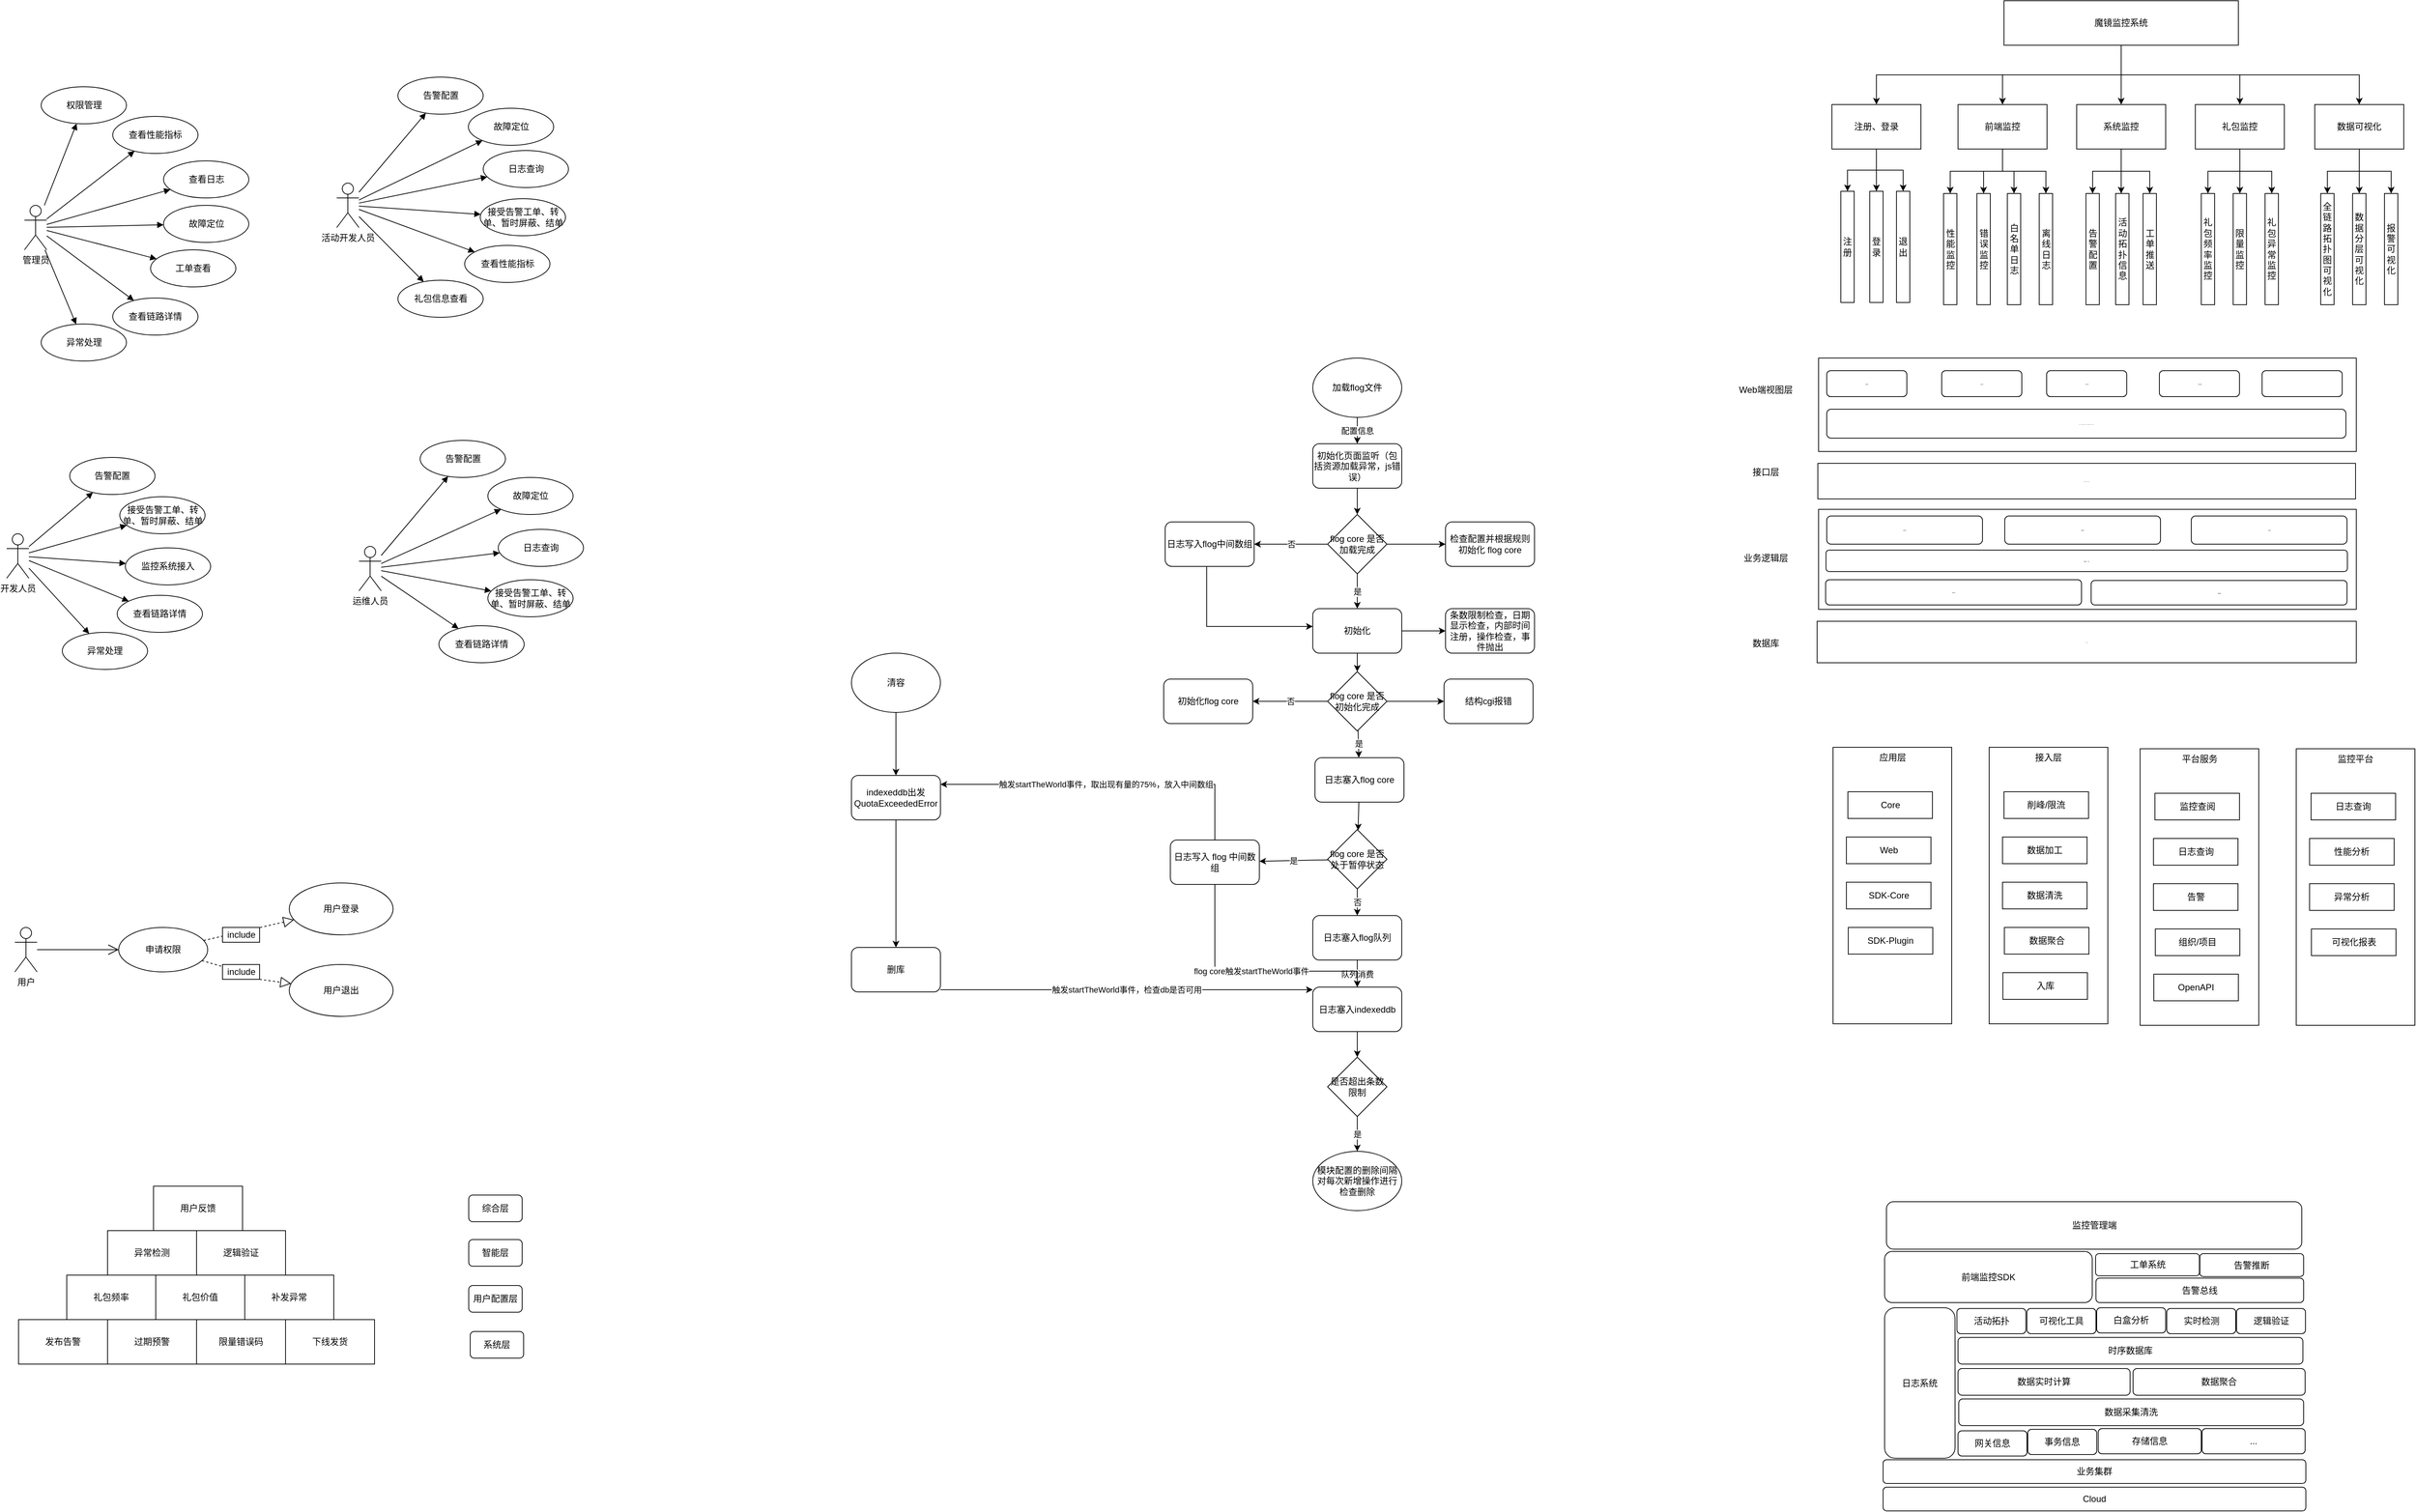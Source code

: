 <mxfile version="20.2.0" type="github">
  <diagram id="ojnK0p3J3MTXAop_F5v3" name="Page-1">
    <mxGraphModel dx="3903" dy="794" grid="0" gridSize="10" guides="1" tooltips="1" connect="0" arrows="1" fold="1" page="1" pageScale="1" pageWidth="827" pageHeight="1169" math="0" shadow="0">
      <root>
        <mxCell id="0" />
        <mxCell id="1" parent="0" />
        <mxCell id="l_XuRvR61M2AbJogMl1h-1" value="魔镜监控系统" style="rounded=0;whiteSpace=wrap;html=1;" parent="1" vertex="1">
          <mxGeometry x="264" y="207" width="316" height="60" as="geometry" />
        </mxCell>
        <mxCell id="l_XuRvR61M2AbJogMl1h-2" value="注册、登录" style="rounded=0;whiteSpace=wrap;html=1;" parent="1" vertex="1">
          <mxGeometry x="32" y="347" width="120" height="60" as="geometry" />
        </mxCell>
        <mxCell id="0k4BuSOVnENNucScM7A2-1" value="前端监控" style="rounded=0;whiteSpace=wrap;html=1;" parent="1" vertex="1">
          <mxGeometry x="202" y="347" width="120" height="60" as="geometry" />
        </mxCell>
        <mxCell id="0k4BuSOVnENNucScM7A2-8" value="" style="edgeStyle=elbowEdgeStyle;elbow=vertical;endArrow=classic;html=1;rounded=0;entryX=0.5;entryY=0;entryDx=0;entryDy=0;exitX=0.5;exitY=1;exitDx=0;exitDy=0;" parent="1" source="l_XuRvR61M2AbJogMl1h-1" target="l_XuRvR61M2AbJogMl1h-2" edge="1">
          <mxGeometry width="50" height="50" relative="1" as="geometry">
            <mxPoint x="326" y="266" as="sourcePoint" />
            <mxPoint x="273" y="517" as="targetPoint" />
          </mxGeometry>
        </mxCell>
        <mxCell id="0k4BuSOVnENNucScM7A2-9" value="系统监控" style="rounded=0;whiteSpace=wrap;html=1;" parent="1" vertex="1">
          <mxGeometry x="362" y="347" width="120" height="60" as="geometry" />
        </mxCell>
        <mxCell id="0k4BuSOVnENNucScM7A2-10" value="礼包监控" style="rounded=0;whiteSpace=wrap;html=1;" parent="1" vertex="1">
          <mxGeometry x="522" y="347" width="120" height="60" as="geometry" />
        </mxCell>
        <mxCell id="0k4BuSOVnENNucScM7A2-15" value="&lt;div style=&quot;font-size: 12px;&quot;&gt;白名单日志&lt;br style=&quot;font-size: 12px;&quot;&gt;&lt;/div&gt;" style="rounded=0;whiteSpace=wrap;html=1;verticalAlign=middle;horizontal=1;textDirection=rtl;align=center;fontSize=12;labelBackgroundColor=none;labelBorderColor=none;shadow=0;fontFamily=Helvetica;labelPosition=center;verticalLabelPosition=middle;" parent="1" vertex="1">
          <mxGeometry x="268.5" y="467" width="18" height="150" as="geometry" />
        </mxCell>
        <mxCell id="0k4BuSOVnENNucScM7A2-16" value="" style="edgeStyle=elbowEdgeStyle;elbow=vertical;endArrow=classic;html=1;exitX=0.5;exitY=1;exitDx=0;exitDy=0;entryX=0.5;entryY=0;entryDx=0;entryDy=0;rounded=0;" parent="1" source="0k4BuSOVnENNucScM7A2-1" target="0k4BuSOVnENNucScM7A2-15" edge="1">
          <mxGeometry width="50" height="50" relative="1" as="geometry">
            <mxPoint x="263" y="717" as="sourcePoint" />
            <mxPoint x="313" y="667" as="targetPoint" />
            <Array as="points">
              <mxPoint x="273" y="437" />
            </Array>
          </mxGeometry>
        </mxCell>
        <mxCell id="0k4BuSOVnENNucScM7A2-19" value="" style="edgeStyle=elbowEdgeStyle;elbow=vertical;endArrow=classic;html=1;rounded=0;" parent="1" source="0k4BuSOVnENNucScM7A2-1" target="0k4BuSOVnENNucScM7A2-27" edge="1">
          <mxGeometry width="50" height="50" relative="1" as="geometry">
            <mxPoint x="373" y="667" as="sourcePoint" />
            <mxPoint x="191" y="467" as="targetPoint" />
          </mxGeometry>
        </mxCell>
        <mxCell id="0k4BuSOVnENNucScM7A2-20" value="" style="edgeStyle=elbowEdgeStyle;elbow=vertical;endArrow=classic;html=1;rounded=0;" parent="1" source="0k4BuSOVnENNucScM7A2-1" target="0k4BuSOVnENNucScM7A2-26" edge="1">
          <mxGeometry width="50" height="50" relative="1" as="geometry">
            <mxPoint x="473" y="477" as="sourcePoint" />
            <mxPoint x="321" y="467" as="targetPoint" />
          </mxGeometry>
        </mxCell>
        <mxCell id="0k4BuSOVnENNucScM7A2-21" value="" style="edgeStyle=elbowEdgeStyle;elbow=vertical;endArrow=classic;html=1;rounded=0;" parent="1" source="0k4BuSOVnENNucScM7A2-1" target="0k4BuSOVnENNucScM7A2-30" edge="1">
          <mxGeometry width="50" height="50" relative="1" as="geometry">
            <mxPoint x="193" y="677" as="sourcePoint" />
            <mxPoint x="451" y="467" as="targetPoint" />
          </mxGeometry>
        </mxCell>
        <mxCell id="0k4BuSOVnENNucScM7A2-22" value="" style="edgeStyle=elbowEdgeStyle;elbow=vertical;endArrow=classic;html=1;rounded=0;" parent="1" source="l_XuRvR61M2AbJogMl1h-1" target="0k4BuSOVnENNucScM7A2-1" edge="1">
          <mxGeometry width="50" height="50" relative="1" as="geometry">
            <mxPoint x="153" y="657" as="sourcePoint" />
            <mxPoint x="203" y="607" as="targetPoint" />
          </mxGeometry>
        </mxCell>
        <mxCell id="0k4BuSOVnENNucScM7A2-23" value="" style="edgeStyle=elbowEdgeStyle;elbow=vertical;endArrow=classic;html=1;rounded=0;" parent="1" source="l_XuRvR61M2AbJogMl1h-1" target="0k4BuSOVnENNucScM7A2-9" edge="1">
          <mxGeometry width="50" height="50" relative="1" as="geometry">
            <mxPoint x="203" y="647" as="sourcePoint" />
            <mxPoint x="253" y="597" as="targetPoint" />
          </mxGeometry>
        </mxCell>
        <mxCell id="0k4BuSOVnENNucScM7A2-24" value="" style="edgeStyle=elbowEdgeStyle;elbow=vertical;endArrow=classic;html=1;rounded=0;" parent="1" source="l_XuRvR61M2AbJogMl1h-1" target="0k4BuSOVnENNucScM7A2-10" edge="1">
          <mxGeometry width="50" height="50" relative="1" as="geometry">
            <mxPoint x="213" y="677" as="sourcePoint" />
            <mxPoint x="263" y="627" as="targetPoint" />
          </mxGeometry>
        </mxCell>
        <mxCell id="0k4BuSOVnENNucScM7A2-26" value="&lt;div style=&quot;font-size: 12px;&quot;&gt;性能监控&lt;br style=&quot;font-size: 12px;&quot;&gt;&lt;/div&gt;" style="rounded=0;whiteSpace=wrap;html=1;verticalAlign=middle;horizontal=1;textDirection=rtl;align=center;fontSize=12;labelBackgroundColor=none;labelBorderColor=none;shadow=0;fontFamily=Helvetica;labelPosition=center;verticalLabelPosition=middle;" parent="1" vertex="1">
          <mxGeometry x="182.5" y="467" width="18" height="150" as="geometry" />
        </mxCell>
        <mxCell id="0k4BuSOVnENNucScM7A2-27" value="&lt;div style=&quot;font-size: 12px;&quot;&gt;&lt;span style=&quot;font-size: 12px;&quot;&gt;错误监控&lt;/span&gt;&lt;br style=&quot;font-size: 12px;&quot;&gt;&lt;/div&gt;" style="rounded=0;whiteSpace=wrap;html=1;verticalAlign=middle;horizontal=1;textDirection=rtl;align=center;fontSize=12;labelBackgroundColor=none;labelBorderColor=none;shadow=0;fontFamily=Helvetica;labelPosition=center;verticalLabelPosition=middle;" parent="1" vertex="1">
          <mxGeometry x="227.5" y="467" width="18" height="150" as="geometry" />
        </mxCell>
        <mxCell id="0k4BuSOVnENNucScM7A2-30" value="&lt;div style=&quot;font-size: 12px;&quot;&gt;离线日志&lt;br style=&quot;font-size: 12px;&quot;&gt;&lt;/div&gt;" style="rounded=0;whiteSpace=wrap;html=1;verticalAlign=middle;horizontal=1;textDirection=rtl;align=center;fontSize=12;labelBackgroundColor=none;labelBorderColor=none;shadow=0;fontFamily=Helvetica;labelPosition=center;verticalLabelPosition=middle;" parent="1" vertex="1">
          <mxGeometry x="311.5" y="467" width="18" height="150" as="geometry" />
        </mxCell>
        <mxCell id="0k4BuSOVnENNucScM7A2-40" value="&lt;div style=&quot;font-size: 12px;&quot;&gt;工单推送&lt;/div&gt;" style="rounded=0;whiteSpace=wrap;html=1;verticalAlign=middle;horizontal=1;textDirection=rtl;align=center;fontSize=12;labelBackgroundColor=none;labelBorderColor=none;shadow=0;fontFamily=Helvetica;labelPosition=center;verticalLabelPosition=middle;" parent="1" vertex="1">
          <mxGeometry x="451.5" y="467" width="18" height="150" as="geometry" />
        </mxCell>
        <mxCell id="0k4BuSOVnENNucScM7A2-41" value="&lt;div style=&quot;font-size: 12px;&quot;&gt;告警配置&lt;br style=&quot;font-size: 12px;&quot;&gt;&lt;/div&gt;" style="rounded=0;whiteSpace=wrap;html=1;verticalAlign=middle;horizontal=1;textDirection=rtl;align=center;fontSize=12;labelBackgroundColor=none;labelBorderColor=none;shadow=0;fontFamily=Helvetica;labelPosition=center;verticalLabelPosition=middle;" parent="1" vertex="1">
          <mxGeometry x="374.5" y="467" width="18" height="150" as="geometry" />
        </mxCell>
        <mxCell id="0k4BuSOVnENNucScM7A2-42" value="&lt;div style=&quot;font-size: 12px;&quot;&gt;&lt;span style=&quot;font-size: 12px;&quot;&gt;活动拓扑信息&lt;/span&gt;&lt;br style=&quot;font-size: 12px;&quot;&gt;&lt;/div&gt;" style="rounded=0;whiteSpace=wrap;html=1;verticalAlign=middle;horizontal=1;textDirection=rtl;align=center;fontSize=12;labelBackgroundColor=none;labelBorderColor=none;shadow=0;fontFamily=Helvetica;labelPosition=center;verticalLabelPosition=middle;" parent="1" vertex="1">
          <mxGeometry x="414.5" y="467" width="18" height="150" as="geometry" />
        </mxCell>
        <mxCell id="0k4BuSOVnENNucScM7A2-47" value="" style="edgeStyle=elbowEdgeStyle;elbow=vertical;endArrow=classic;html=1;rounded=0;" parent="1" source="0k4BuSOVnENNucScM7A2-9" target="0k4BuSOVnENNucScM7A2-41" edge="1">
          <mxGeometry width="50" height="50" relative="1" as="geometry">
            <mxPoint x="33" y="667" as="sourcePoint" />
            <mxPoint x="83" y="617" as="targetPoint" />
          </mxGeometry>
        </mxCell>
        <mxCell id="0k4BuSOVnENNucScM7A2-48" value="" style="edgeStyle=elbowEdgeStyle;elbow=vertical;endArrow=classic;html=1;rounded=0;" parent="1" source="0k4BuSOVnENNucScM7A2-9" target="0k4BuSOVnENNucScM7A2-42" edge="1">
          <mxGeometry width="50" height="50" relative="1" as="geometry">
            <mxPoint x="133" y="747" as="sourcePoint" />
            <mxPoint x="183" y="697" as="targetPoint" />
            <Array as="points">
              <mxPoint x="416" y="467" />
            </Array>
          </mxGeometry>
        </mxCell>
        <mxCell id="0k4BuSOVnENNucScM7A2-49" value="" style="edgeStyle=elbowEdgeStyle;elbow=vertical;endArrow=classic;html=1;rounded=0;" parent="1" source="0k4BuSOVnENNucScM7A2-9" target="0k4BuSOVnENNucScM7A2-40" edge="1">
          <mxGeometry width="50" height="50" relative="1" as="geometry">
            <mxPoint x="73" y="707" as="sourcePoint" />
            <mxPoint x="123" y="657" as="targetPoint" />
          </mxGeometry>
        </mxCell>
        <mxCell id="0k4BuSOVnENNucScM7A2-51" value="&lt;div style=&quot;font-size: 12px;&quot;&gt;礼包异常监控&lt;/div&gt;" style="rounded=0;whiteSpace=wrap;html=1;verticalAlign=middle;horizontal=1;textDirection=rtl;align=center;fontSize=12;labelBackgroundColor=none;labelBorderColor=none;shadow=0;fontFamily=Helvetica;labelPosition=center;verticalLabelPosition=middle;" parent="1" vertex="1">
          <mxGeometry x="616" y="467" width="18" height="150" as="geometry" />
        </mxCell>
        <mxCell id="0k4BuSOVnENNucScM7A2-52" value="&lt;div style=&quot;font-size: 12px;&quot;&gt;礼包频率监控&lt;br style=&quot;font-size: 12px;&quot;&gt;&lt;/div&gt;" style="rounded=0;whiteSpace=wrap;html=1;verticalAlign=middle;horizontal=1;textDirection=rtl;align=center;fontSize=12;labelBackgroundColor=none;labelBorderColor=none;shadow=0;fontFamily=Helvetica;labelPosition=center;verticalLabelPosition=middle;" parent="1" vertex="1">
          <mxGeometry x="530" y="467" width="18" height="150" as="geometry" />
        </mxCell>
        <mxCell id="0k4BuSOVnENNucScM7A2-53" value="&lt;div style=&quot;font-size: 12px;&quot;&gt;&lt;span style=&quot;font-size: 12px;&quot;&gt;限量监控&lt;/span&gt;&lt;br style=&quot;font-size: 12px;&quot;&gt;&lt;/div&gt;" style="rounded=0;whiteSpace=wrap;html=1;verticalAlign=middle;horizontal=1;textDirection=rtl;align=center;fontSize=12;labelBackgroundColor=none;labelBorderColor=none;shadow=0;fontFamily=Helvetica;labelPosition=center;verticalLabelPosition=middle;" parent="1" vertex="1">
          <mxGeometry x="573" y="467" width="18" height="150" as="geometry" />
        </mxCell>
        <mxCell id="0k4BuSOVnENNucScM7A2-54" value="" style="edgeStyle=elbowEdgeStyle;elbow=vertical;endArrow=classic;html=1;rounded=0;" parent="1" source="0k4BuSOVnENNucScM7A2-10" target="0k4BuSOVnENNucScM7A2-52" edge="1">
          <mxGeometry width="50" height="50" relative="1" as="geometry">
            <mxPoint x="33" y="647" as="sourcePoint" />
            <mxPoint x="83" y="597" as="targetPoint" />
          </mxGeometry>
        </mxCell>
        <mxCell id="0k4BuSOVnENNucScM7A2-58" value="" style="edgeStyle=elbowEdgeStyle;elbow=vertical;endArrow=classic;html=1;rounded=0;" parent="1" source="0k4BuSOVnENNucScM7A2-10" target="0k4BuSOVnENNucScM7A2-53" edge="1">
          <mxGeometry width="50" height="50" relative="1" as="geometry">
            <mxPoint x="-7" y="597" as="sourcePoint" />
            <mxPoint x="43" y="547" as="targetPoint" />
          </mxGeometry>
        </mxCell>
        <mxCell id="0k4BuSOVnENNucScM7A2-59" value="" style="edgeStyle=elbowEdgeStyle;elbow=vertical;endArrow=classic;html=1;rounded=0;" parent="1" source="0k4BuSOVnENNucScM7A2-10" target="0k4BuSOVnENNucScM7A2-51" edge="1">
          <mxGeometry width="50" height="50" relative="1" as="geometry">
            <mxPoint x="-37" y="567" as="sourcePoint" />
            <mxPoint x="13" y="517" as="targetPoint" />
          </mxGeometry>
        </mxCell>
        <mxCell id="0k4BuSOVnENNucScM7A2-61" value="&lt;div style=&quot;font-size: 12px;&quot;&gt;登录&lt;br style=&quot;font-size: 12px;&quot;&gt;&lt;/div&gt;" style="rounded=0;whiteSpace=wrap;html=1;verticalAlign=middle;horizontal=1;textDirection=rtl;align=center;fontSize=12;labelBackgroundColor=none;labelBorderColor=none;shadow=0;fontFamily=Helvetica;labelPosition=center;verticalLabelPosition=middle;" parent="1" vertex="1">
          <mxGeometry x="83" y="464" width="18" height="150" as="geometry" />
        </mxCell>
        <mxCell id="0k4BuSOVnENNucScM7A2-62" value="&lt;div style=&quot;font-size: 12px;&quot;&gt;&lt;span style=&quot;font-size: 12px;&quot;&gt;退出&lt;/span&gt;&lt;br style=&quot;font-size: 12px;&quot;&gt;&lt;/div&gt;" style="rounded=0;whiteSpace=wrap;html=1;verticalAlign=middle;horizontal=1;textDirection=rtl;align=center;fontSize=12;labelBackgroundColor=none;labelBorderColor=none;shadow=0;fontFamily=Helvetica;labelPosition=center;verticalLabelPosition=middle;" parent="1" vertex="1">
          <mxGeometry x="119" y="464" width="18" height="150" as="geometry" />
        </mxCell>
        <mxCell id="0k4BuSOVnENNucScM7A2-67" value="" style="edgeStyle=elbowEdgeStyle;elbow=vertical;endArrow=classic;html=1;rounded=0;" parent="1" source="l_XuRvR61M2AbJogMl1h-2" target="0k4BuSOVnENNucScM7A2-61" edge="1">
          <mxGeometry width="50" height="50" relative="1" as="geometry">
            <mxPoint x="13" y="307" as="sourcePoint" />
            <mxPoint x="63" y="257" as="targetPoint" />
          </mxGeometry>
        </mxCell>
        <mxCell id="0k4BuSOVnENNucScM7A2-68" value="" style="edgeStyle=elbowEdgeStyle;elbow=vertical;endArrow=classic;html=1;rounded=0;" parent="1" source="l_XuRvR61M2AbJogMl1h-2" target="0k4BuSOVnENNucScM7A2-62" edge="1">
          <mxGeometry width="50" height="50" relative="1" as="geometry">
            <mxPoint x="-47" y="327" as="sourcePoint" />
            <mxPoint x="3" y="277" as="targetPoint" />
          </mxGeometry>
        </mxCell>
        <mxCell id="fYWc9rKdTb6CDzyfWaW0-3" value="数据可视化" style="rounded=0;whiteSpace=wrap;html=1;" parent="1" vertex="1">
          <mxGeometry x="683" y="347" width="120" height="60" as="geometry" />
        </mxCell>
        <mxCell id="fYWc9rKdTb6CDzyfWaW0-4" value="" style="edgeStyle=elbowEdgeStyle;elbow=vertical;endArrow=classic;html=1;rounded=0;" parent="1" source="l_XuRvR61M2AbJogMl1h-1" target="fYWc9rKdTb6CDzyfWaW0-3" edge="1">
          <mxGeometry width="50" height="50" relative="1" as="geometry">
            <mxPoint x="213" y="677" as="sourcePoint" />
            <mxPoint x="263" y="627" as="targetPoint" />
          </mxGeometry>
        </mxCell>
        <mxCell id="fYWc9rKdTb6CDzyfWaW0-5" value="&lt;div style=&quot;font-size: 12px;&quot;&gt;报警可视化&lt;/div&gt;" style="rounded=0;whiteSpace=wrap;html=1;verticalAlign=middle;horizontal=1;textDirection=rtl;align=center;fontSize=12;labelBackgroundColor=none;labelBorderColor=none;shadow=0;fontFamily=Helvetica;labelPosition=center;verticalLabelPosition=middle;" parent="1" vertex="1">
          <mxGeometry x="777" y="467" width="18" height="150" as="geometry" />
        </mxCell>
        <mxCell id="fYWc9rKdTb6CDzyfWaW0-6" value="&lt;div style=&quot;font-size: 12px;&quot;&gt;全链路拓扑图可视化&lt;br style=&quot;font-size: 12px;&quot;&gt;&lt;/div&gt;" style="rounded=0;whiteSpace=wrap;html=1;verticalAlign=middle;horizontal=1;textDirection=rtl;align=center;fontSize=12;labelBackgroundColor=none;labelBorderColor=none;shadow=0;fontFamily=Helvetica;labelPosition=center;verticalLabelPosition=middle;" parent="1" vertex="1">
          <mxGeometry x="691" y="467" width="18" height="150" as="geometry" />
        </mxCell>
        <mxCell id="fYWc9rKdTb6CDzyfWaW0-7" value="&lt;div style=&quot;font-size: 12px;&quot;&gt;&lt;span style=&quot;font-size: 12px;&quot;&gt;数据分层可视化&lt;/span&gt;&lt;br style=&quot;font-size: 12px;&quot;&gt;&lt;/div&gt;" style="rounded=0;whiteSpace=wrap;html=1;verticalAlign=middle;horizontal=1;textDirection=rtl;align=center;fontSize=12;labelBackgroundColor=none;labelBorderColor=none;shadow=0;fontFamily=Helvetica;labelPosition=center;verticalLabelPosition=middle;" parent="1" vertex="1">
          <mxGeometry x="734" y="467" width="18" height="150" as="geometry" />
        </mxCell>
        <mxCell id="fYWc9rKdTb6CDzyfWaW0-9" value="" style="edgeStyle=elbowEdgeStyle;elbow=vertical;endArrow=classic;html=1;rounded=0;" parent="1" source="fYWc9rKdTb6CDzyfWaW0-3" target="fYWc9rKdTb6CDzyfWaW0-6" edge="1">
          <mxGeometry width="50" height="50" relative="1" as="geometry">
            <mxPoint x="423" y="707" as="sourcePoint" />
            <mxPoint x="473" y="657" as="targetPoint" />
          </mxGeometry>
        </mxCell>
        <mxCell id="fYWc9rKdTb6CDzyfWaW0-10" value="" style="edgeStyle=elbowEdgeStyle;elbow=vertical;endArrow=classic;html=1;rounded=0;" parent="1" source="fYWc9rKdTb6CDzyfWaW0-3" target="fYWc9rKdTb6CDzyfWaW0-7" edge="1">
          <mxGeometry width="50" height="50" relative="1" as="geometry">
            <mxPoint x="423" y="707" as="sourcePoint" />
            <mxPoint x="473" y="657" as="targetPoint" />
          </mxGeometry>
        </mxCell>
        <mxCell id="fYWc9rKdTb6CDzyfWaW0-11" value="" style="edgeStyle=elbowEdgeStyle;elbow=vertical;endArrow=classic;html=1;rounded=0;" parent="1" source="fYWc9rKdTb6CDzyfWaW0-3" target="fYWc9rKdTb6CDzyfWaW0-5" edge="1">
          <mxGeometry width="50" height="50" relative="1" as="geometry">
            <mxPoint x="423" y="707" as="sourcePoint" />
            <mxPoint x="473" y="657" as="targetPoint" />
          </mxGeometry>
        </mxCell>
        <mxCell id="fYWc9rKdTb6CDzyfWaW0-12" value="&lt;div style=&quot;font-size: 12px;&quot;&gt;注册&lt;br style=&quot;font-size: 12px;&quot;&gt;&lt;/div&gt;" style="rounded=0;whiteSpace=wrap;html=1;verticalAlign=middle;horizontal=1;textDirection=rtl;align=center;fontSize=12;labelBackgroundColor=none;labelBorderColor=none;shadow=0;fontFamily=Helvetica;labelPosition=center;verticalLabelPosition=middle;" parent="1" vertex="1">
          <mxGeometry x="44" y="464" width="18" height="150" as="geometry" />
        </mxCell>
        <mxCell id="fYWc9rKdTb6CDzyfWaW0-13" value="" style="edgeStyle=elbowEdgeStyle;elbow=vertical;endArrow=classic;html=1;rounded=0;" parent="1" source="l_XuRvR61M2AbJogMl1h-2" target="fYWc9rKdTb6CDzyfWaW0-12" edge="1">
          <mxGeometry width="50" height="50" relative="1" as="geometry">
            <mxPoint x="13" y="307" as="sourcePoint" />
            <mxPoint x="63" y="257" as="targetPoint" />
          </mxGeometry>
        </mxCell>
        <mxCell id="fYWc9rKdTb6CDzyfWaW0-21" value="应用层" style="rounded=0;whiteSpace=wrap;html=1;verticalAlign=top;" parent="1" vertex="1">
          <mxGeometry x="33.5" y="1214" width="160" height="373" as="geometry" />
        </mxCell>
        <mxCell id="fYWc9rKdTb6CDzyfWaW0-22" value="Core" style="rounded=0;whiteSpace=wrap;html=1;" parent="1" vertex="1">
          <mxGeometry x="53.5" y="1274" width="114" height="36" as="geometry" />
        </mxCell>
        <mxCell id="fYWc9rKdTb6CDzyfWaW0-25" value="Web" style="rounded=0;whiteSpace=wrap;html=1;" parent="1" vertex="1">
          <mxGeometry x="51.5" y="1335" width="114" height="36" as="geometry" />
        </mxCell>
        <mxCell id="fYWc9rKdTb6CDzyfWaW0-26" value="SDK-Core" style="rounded=0;whiteSpace=wrap;html=1;" parent="1" vertex="1">
          <mxGeometry x="51.5" y="1396" width="114" height="36" as="geometry" />
        </mxCell>
        <mxCell id="fYWc9rKdTb6CDzyfWaW0-27" value="SDK-Plugin" style="rounded=0;whiteSpace=wrap;html=1;" parent="1" vertex="1">
          <mxGeometry x="54" y="1457" width="114" height="36" as="geometry" />
        </mxCell>
        <mxCell id="fYWc9rKdTb6CDzyfWaW0-29" value="接入层" style="rounded=0;whiteSpace=wrap;html=1;verticalAlign=top;" parent="1" vertex="1">
          <mxGeometry x="244" y="1214" width="160" height="373" as="geometry" />
        </mxCell>
        <mxCell id="fYWc9rKdTb6CDzyfWaW0-30" value="削峰/限流" style="rounded=0;whiteSpace=wrap;html=1;" parent="1" vertex="1">
          <mxGeometry x="264" y="1274" width="114" height="36" as="geometry" />
        </mxCell>
        <mxCell id="fYWc9rKdTb6CDzyfWaW0-31" value="数据加工" style="rounded=0;whiteSpace=wrap;html=1;" parent="1" vertex="1">
          <mxGeometry x="262" y="1335" width="114" height="36" as="geometry" />
        </mxCell>
        <mxCell id="fYWc9rKdTb6CDzyfWaW0-32" value="数据清洗" style="rounded=0;whiteSpace=wrap;html=1;" parent="1" vertex="1">
          <mxGeometry x="262" y="1396" width="114" height="36" as="geometry" />
        </mxCell>
        <mxCell id="fYWc9rKdTb6CDzyfWaW0-33" value="数据聚合" style="rounded=0;whiteSpace=wrap;html=1;" parent="1" vertex="1">
          <mxGeometry x="264.5" y="1457" width="114" height="36" as="geometry" />
        </mxCell>
        <mxCell id="fYWc9rKdTb6CDzyfWaW0-34" value="入库" style="rounded=0;whiteSpace=wrap;html=1;" parent="1" vertex="1">
          <mxGeometry x="262.5" y="1518" width="114" height="36" as="geometry" />
        </mxCell>
        <mxCell id="fYWc9rKdTb6CDzyfWaW0-35" value="平台服务" style="rounded=0;whiteSpace=wrap;html=1;verticalAlign=top;" parent="1" vertex="1">
          <mxGeometry x="447.5" y="1216" width="160" height="373" as="geometry" />
        </mxCell>
        <mxCell id="fYWc9rKdTb6CDzyfWaW0-36" value="监控查阅" style="rounded=0;whiteSpace=wrap;html=1;" parent="1" vertex="1">
          <mxGeometry x="467.5" y="1276" width="114" height="36" as="geometry" />
        </mxCell>
        <mxCell id="fYWc9rKdTb6CDzyfWaW0-37" value="日志查询" style="rounded=0;whiteSpace=wrap;html=1;" parent="1" vertex="1">
          <mxGeometry x="465.5" y="1337" width="114" height="36" as="geometry" />
        </mxCell>
        <mxCell id="fYWc9rKdTb6CDzyfWaW0-38" value="告警" style="rounded=0;whiteSpace=wrap;html=1;" parent="1" vertex="1">
          <mxGeometry x="465.5" y="1398" width="114" height="36" as="geometry" />
        </mxCell>
        <mxCell id="fYWc9rKdTb6CDzyfWaW0-39" value="组织/项目" style="rounded=0;whiteSpace=wrap;html=1;" parent="1" vertex="1">
          <mxGeometry x="468" y="1459" width="114" height="36" as="geometry" />
        </mxCell>
        <mxCell id="fYWc9rKdTb6CDzyfWaW0-40" value="OpenAPI" style="rounded=0;whiteSpace=wrap;html=1;" parent="1" vertex="1">
          <mxGeometry x="466" y="1520" width="114" height="36" as="geometry" />
        </mxCell>
        <mxCell id="fYWc9rKdTb6CDzyfWaW0-41" value="监控平台" style="rounded=0;whiteSpace=wrap;html=1;verticalAlign=top;" parent="1" vertex="1">
          <mxGeometry x="658" y="1216" width="160" height="373" as="geometry" />
        </mxCell>
        <mxCell id="fYWc9rKdTb6CDzyfWaW0-42" value="日志查询" style="rounded=0;whiteSpace=wrap;html=1;" parent="1" vertex="1">
          <mxGeometry x="678" y="1276" width="114" height="36" as="geometry" />
        </mxCell>
        <mxCell id="fYWc9rKdTb6CDzyfWaW0-43" value="性能分析" style="rounded=0;whiteSpace=wrap;html=1;" parent="1" vertex="1">
          <mxGeometry x="676" y="1337" width="114" height="36" as="geometry" />
        </mxCell>
        <mxCell id="fYWc9rKdTb6CDzyfWaW0-44" value="异常分析" style="rounded=0;whiteSpace=wrap;html=1;" parent="1" vertex="1">
          <mxGeometry x="676" y="1398" width="114" height="36" as="geometry" />
        </mxCell>
        <mxCell id="fYWc9rKdTb6CDzyfWaW0-45" value="可视化报表" style="rounded=0;whiteSpace=wrap;html=1;" parent="1" vertex="1">
          <mxGeometry x="678.5" y="1459" width="114" height="36" as="geometry" />
        </mxCell>
        <mxCell id="fYWc9rKdTb6CDzyfWaW0-55" value="监控管理端" style="rounded=1;whiteSpace=wrap;html=1;" parent="1" vertex="1">
          <mxGeometry x="105.5" y="1827" width="560" height="64" as="geometry" />
        </mxCell>
        <mxCell id="fYWc9rKdTb6CDzyfWaW0-56" value="前端监控SDK" style="rounded=1;whiteSpace=wrap;html=1;" parent="1" vertex="1">
          <mxGeometry x="103" y="1894" width="280" height="69" as="geometry" />
        </mxCell>
        <mxCell id="fYWc9rKdTb6CDzyfWaW0-57" value="工单系统" style="rounded=1;whiteSpace=wrap;html=1;" parent="1" vertex="1">
          <mxGeometry x="387.5" y="1897" width="140" height="30" as="geometry" />
        </mxCell>
        <mxCell id="fYWc9rKdTb6CDzyfWaW0-58" value="告警推断" style="rounded=1;whiteSpace=wrap;html=1;" parent="1" vertex="1">
          <mxGeometry x="528" y="1897" width="140" height="31" as="geometry" />
        </mxCell>
        <mxCell id="fYWc9rKdTb6CDzyfWaW0-59" value="告警总线" style="rounded=1;whiteSpace=wrap;html=1;" parent="1" vertex="1">
          <mxGeometry x="388" y="1930" width="280" height="33" as="geometry" />
        </mxCell>
        <mxCell id="fYWc9rKdTb6CDzyfWaW0-60" value="日志系统" style="rounded=1;whiteSpace=wrap;html=1;" parent="1" vertex="1">
          <mxGeometry x="103" y="1970" width="95" height="203" as="geometry" />
        </mxCell>
        <mxCell id="fYWc9rKdTb6CDzyfWaW0-61" value="活动拓扑" style="rounded=1;whiteSpace=wrap;html=1;" parent="1" vertex="1">
          <mxGeometry x="200.5" y="1971" width="93" height="34" as="geometry" />
        </mxCell>
        <mxCell id="fYWc9rKdTb6CDzyfWaW0-62" value="可视化工具" style="rounded=1;whiteSpace=wrap;html=1;" parent="1" vertex="1">
          <mxGeometry x="295" y="1971" width="93" height="34" as="geometry" />
        </mxCell>
        <mxCell id="fYWc9rKdTb6CDzyfWaW0-63" value="白盒分析" style="rounded=1;whiteSpace=wrap;html=1;" parent="1" vertex="1">
          <mxGeometry x="389" y="1970" width="93" height="34" as="geometry" />
        </mxCell>
        <mxCell id="fYWc9rKdTb6CDzyfWaW0-64" value="实时检测" style="rounded=1;whiteSpace=wrap;html=1;" parent="1" vertex="1">
          <mxGeometry x="483.5" y="1971" width="93" height="34" as="geometry" />
        </mxCell>
        <mxCell id="fYWc9rKdTb6CDzyfWaW0-65" value="逻辑验证" style="rounded=1;whiteSpace=wrap;html=1;" parent="1" vertex="1">
          <mxGeometry x="577.5" y="1971" width="93" height="34" as="geometry" />
        </mxCell>
        <mxCell id="fYWc9rKdTb6CDzyfWaW0-66" value="时序数据库" style="rounded=1;whiteSpace=wrap;html=1;" parent="1" vertex="1">
          <mxGeometry x="202" y="2010" width="465" height="36" as="geometry" />
        </mxCell>
        <mxCell id="fYWc9rKdTb6CDzyfWaW0-67" value="数据实时计算" style="rounded=1;whiteSpace=wrap;html=1;" parent="1" vertex="1">
          <mxGeometry x="202" y="2052" width="232" height="36" as="geometry" />
        </mxCell>
        <mxCell id="fYWc9rKdTb6CDzyfWaW0-68" value="数据聚合" style="rounded=1;whiteSpace=wrap;html=1;" parent="1" vertex="1">
          <mxGeometry x="438" y="2052" width="232" height="36" as="geometry" />
        </mxCell>
        <mxCell id="fYWc9rKdTb6CDzyfWaW0-71" value="数据采集清洗" style="rounded=1;whiteSpace=wrap;html=1;" parent="1" vertex="1">
          <mxGeometry x="203" y="2093" width="465" height="36" as="geometry" />
        </mxCell>
        <mxCell id="fYWc9rKdTb6CDzyfWaW0-72" value="网关信息" style="rounded=1;whiteSpace=wrap;html=1;" parent="1" vertex="1">
          <mxGeometry x="202" y="2136" width="93" height="34" as="geometry" />
        </mxCell>
        <mxCell id="fYWc9rKdTb6CDzyfWaW0-73" value="事务信息" style="rounded=1;whiteSpace=wrap;html=1;" parent="1" vertex="1">
          <mxGeometry x="296" y="2134" width="93" height="34" as="geometry" />
        </mxCell>
        <mxCell id="fYWc9rKdTb6CDzyfWaW0-75" value="存储信息" style="rounded=1;whiteSpace=wrap;html=1;" parent="1" vertex="1">
          <mxGeometry x="391" y="2133" width="139" height="34" as="geometry" />
        </mxCell>
        <mxCell id="fYWc9rKdTb6CDzyfWaW0-76" value="..." style="rounded=1;whiteSpace=wrap;html=1;" parent="1" vertex="1">
          <mxGeometry x="531" y="2133" width="139" height="34" as="geometry" />
        </mxCell>
        <mxCell id="fYWc9rKdTb6CDzyfWaW0-77" value="业务集群" style="rounded=1;whiteSpace=wrap;html=1;" parent="1" vertex="1">
          <mxGeometry x="101" y="2175" width="570" height="32" as="geometry" />
        </mxCell>
        <mxCell id="fYWc9rKdTb6CDzyfWaW0-78" value="Cloud" style="rounded=1;whiteSpace=wrap;html=1;" parent="1" vertex="1">
          <mxGeometry x="101" y="2212" width="570" height="32" as="geometry" />
        </mxCell>
        <mxCell id="QKrgrpkgF_wCYc5_PXvx-1" value="" style="rounded=0;whiteSpace=wrap;html=1;fontSize=9;" parent="1" vertex="1">
          <mxGeometry x="14" y="689" width="725" height="126" as="geometry" />
        </mxCell>
        <mxCell id="QKrgrpkgF_wCYc5_PXvx-2" value="注册登录" style="rounded=1;whiteSpace=wrap;html=1;fontSize=1;" parent="1" vertex="1">
          <mxGeometry x="25" y="706" width="108" height="35" as="geometry" />
        </mxCell>
        <mxCell id="QKrgrpkgF_wCYc5_PXvx-7" value="Vue /&amp;nbsp; Vue Router / Vuex / Element UI / GoJs" style="rounded=1;whiteSpace=wrap;html=1;fontSize=1;" parent="1" vertex="1">
          <mxGeometry x="25" y="758" width="700" height="39" as="geometry" />
        </mxCell>
        <mxCell id="QKrgrpkgF_wCYc5_PXvx-16" value="axios / ajax / HTTP" style="rounded=0;whiteSpace=wrap;html=1;fontSize=1;" parent="1" vertex="1">
          <mxGeometry x="13" y="831" width="725" height="48" as="geometry" />
        </mxCell>
        <mxCell id="QKrgrpkgF_wCYc5_PXvx-17" value="Web端视图层" style="rounded=0;whiteSpace=wrap;html=1;strokeColor=#FFFFFF;" parent="1" vertex="1">
          <mxGeometry x="-117" y="702" width="120" height="60" as="geometry" />
        </mxCell>
        <mxCell id="QKrgrpkgF_wCYc5_PXvx-18" value="接口层" style="rounded=0;whiteSpace=wrap;html=1;strokeColor=#FFFFFF;" parent="1" vertex="1">
          <mxGeometry x="-117" y="813" width="120" height="60" as="geometry" />
        </mxCell>
        <mxCell id="QKrgrpkgF_wCYc5_PXvx-19" value="" style="rounded=0;whiteSpace=wrap;html=1;fontSize=1;" parent="1" vertex="1">
          <mxGeometry x="14" y="893" width="725" height="135" as="geometry" />
        </mxCell>
        <mxCell id="QKrgrpkgF_wCYc5_PXvx-20" value="业务逻辑层" style="rounded=0;whiteSpace=wrap;html=1;strokeColor=#FFFFFF;" parent="1" vertex="1">
          <mxGeometry x="-117" y="929" width="120" height="60" as="geometry" />
        </mxCell>
        <mxCell id="QKrgrpkgF_wCYc5_PXvx-21" value="数据上报" style="rounded=1;whiteSpace=wrap;html=1;strokeColor=#000000;fontSize=1;" parent="1" vertex="1">
          <mxGeometry x="23.5" y="988" width="345" height="34" as="geometry" />
        </mxCell>
        <mxCell id="QKrgrpkgF_wCYc5_PXvx-24" value="数据采集" style="rounded=1;whiteSpace=wrap;html=1;strokeColor=#000000;fontSize=1;" parent="1" vertex="1">
          <mxGeometry x="381.5" y="989" width="345" height="33" as="geometry" />
        </mxCell>
        <mxCell id="QKrgrpkgF_wCYc5_PXvx-25" value="数据聚合、计算" style="rounded=1;whiteSpace=wrap;html=1;strokeColor=#000000;fontSize=1;" parent="1" vertex="1">
          <mxGeometry x="24" y="948" width="703" height="29" as="geometry" />
        </mxCell>
        <mxCell id="QKrgrpkgF_wCYc5_PXvx-27" value="告警工单" style="rounded=1;whiteSpace=wrap;html=1;fontSize=1;" parent="1" vertex="1">
          <mxGeometry x="321.5" y="706" width="108" height="35" as="geometry" />
        </mxCell>
        <mxCell id="QKrgrpkgF_wCYc5_PXvx-28" value="....." style="rounded=1;whiteSpace=wrap;html=1;fontSize=1;" parent="1" vertex="1">
          <mxGeometry x="612" y="706" width="108" height="35" as="geometry" />
        </mxCell>
        <mxCell id="QKrgrpkgF_wCYc5_PXvx-29" value="日志查询" style="rounded=1;whiteSpace=wrap;html=1;fontSize=1;" parent="1" vertex="1">
          <mxGeometry x="180" y="706" width="108" height="35" as="geometry" />
        </mxCell>
        <mxCell id="QKrgrpkgF_wCYc5_PXvx-30" value="可视化报表" style="rounded=1;whiteSpace=wrap;html=1;fontSize=1;" parent="1" vertex="1">
          <mxGeometry x="473.5" y="706" width="108" height="35" as="geometry" />
        </mxCell>
        <mxCell id="QKrgrpkgF_wCYc5_PXvx-31" value="实时检测" style="rounded=1;whiteSpace=wrap;html=1;strokeColor=#000000;fontSize=1;" parent="1" vertex="1">
          <mxGeometry x="25" y="902" width="210" height="38" as="geometry" />
        </mxCell>
        <mxCell id="QKrgrpkgF_wCYc5_PXvx-33" value="逻辑验证" style="rounded=1;whiteSpace=wrap;html=1;strokeColor=#000000;fontSize=1;" parent="1" vertex="1">
          <mxGeometry x="265" y="902" width="210" height="38" as="geometry" />
        </mxCell>
        <mxCell id="QKrgrpkgF_wCYc5_PXvx-34" value="告警分析" style="rounded=1;whiteSpace=wrap;html=1;strokeColor=#000000;fontSize=1;" parent="1" vertex="1">
          <mxGeometry x="516.5" y="902" width="210" height="38" as="geometry" />
        </mxCell>
        <mxCell id="QKrgrpkgF_wCYc5_PXvx-35" value="mysql" style="rounded=0;whiteSpace=wrap;html=1;strokeColor=#000000;fontSize=1;" parent="1" vertex="1">
          <mxGeometry x="12" y="1044" width="727" height="56" as="geometry" />
        </mxCell>
        <mxCell id="QKrgrpkgF_wCYc5_PXvx-43" value="" style="rounded=0;whiteSpace=wrap;html=1;fontSize=9;fontColor=#FFFFFF;strokeColor=#FFFFFF;" parent="1" vertex="1">
          <mxGeometry x="-8" y="629" width="18" height="500" as="geometry" />
        </mxCell>
        <mxCell id="QKrgrpkgF_wCYc5_PXvx-44" value="数据库" style="rounded=0;whiteSpace=wrap;html=1;strokeColor=#FFFFFF;" parent="1" vertex="1">
          <mxGeometry x="-117" y="1044" width="120" height="60" as="geometry" />
        </mxCell>
        <mxCell id="bMokqmk0_0SIF5vjI4ZZ-2" value="加载flog文件" style="ellipse;whiteSpace=wrap;html=1;" parent="1" vertex="1">
          <mxGeometry x="-668" y="689" width="120" height="80" as="geometry" />
        </mxCell>
        <mxCell id="bMokqmk0_0SIF5vjI4ZZ-3" value="初始化页面监听（包括资源加载异常，js错误）" style="rounded=1;whiteSpace=wrap;html=1;" parent="1" vertex="1">
          <mxGeometry x="-668" y="804.5" width="120" height="60" as="geometry" />
        </mxCell>
        <mxCell id="bMokqmk0_0SIF5vjI4ZZ-6" value="配置信息" style="endArrow=classic;html=1;rounded=0;" parent="1" source="bMokqmk0_0SIF5vjI4ZZ-2" target="bMokqmk0_0SIF5vjI4ZZ-3" edge="1">
          <mxGeometry width="50" height="50" relative="1" as="geometry">
            <mxPoint x="-819" y="924" as="sourcePoint" />
            <mxPoint x="-769" y="874" as="targetPoint" />
          </mxGeometry>
        </mxCell>
        <mxCell id="bMokqmk0_0SIF5vjI4ZZ-7" value="flog core 是否加载完成" style="rhombus;whiteSpace=wrap;html=1;" parent="1" vertex="1">
          <mxGeometry x="-648" y="900" width="80" height="80" as="geometry" />
        </mxCell>
        <mxCell id="bMokqmk0_0SIF5vjI4ZZ-8" value="" style="endArrow=classic;html=1;rounded=0;" parent="1" source="bMokqmk0_0SIF5vjI4ZZ-3" target="bMokqmk0_0SIF5vjI4ZZ-7" edge="1">
          <mxGeometry width="50" height="50" relative="1" as="geometry">
            <mxPoint x="-246" y="924.5" as="sourcePoint" />
            <mxPoint x="-196" y="874.5" as="targetPoint" />
          </mxGeometry>
        </mxCell>
        <mxCell id="bMokqmk0_0SIF5vjI4ZZ-9" value="检查配置并根据规则初始化 flog core" style="rounded=1;whiteSpace=wrap;html=1;" parent="1" vertex="1">
          <mxGeometry x="-489" y="910" width="120" height="60" as="geometry" />
        </mxCell>
        <mxCell id="bMokqmk0_0SIF5vjI4ZZ-10" value="" style="endArrow=classic;html=1;rounded=0;" parent="1" source="bMokqmk0_0SIF5vjI4ZZ-7" target="bMokqmk0_0SIF5vjI4ZZ-9" edge="1">
          <mxGeometry width="50" height="50" relative="1" as="geometry">
            <mxPoint x="-252" y="904" as="sourcePoint" />
            <mxPoint x="-202" y="854" as="targetPoint" />
          </mxGeometry>
        </mxCell>
        <mxCell id="bMokqmk0_0SIF5vjI4ZZ-11" value="日志写入flog中间数组" style="rounded=1;whiteSpace=wrap;html=1;" parent="1" vertex="1">
          <mxGeometry x="-867" y="910" width="120" height="60" as="geometry" />
        </mxCell>
        <mxCell id="bMokqmk0_0SIF5vjI4ZZ-12" value="否" style="endArrow=classic;rounded=0;html=1;labelBorderColor=none;" parent="1" edge="1">
          <mxGeometry width="50" height="50" relative="1" as="geometry">
            <mxPoint x="-648" y="940" as="sourcePoint" />
            <mxPoint x="-747" y="940" as="targetPoint" />
          </mxGeometry>
        </mxCell>
        <mxCell id="bMokqmk0_0SIF5vjI4ZZ-13" value="初始化" style="rounded=1;whiteSpace=wrap;html=1;" parent="1" vertex="1">
          <mxGeometry x="-668" y="1027" width="120" height="60" as="geometry" />
        </mxCell>
        <mxCell id="bMokqmk0_0SIF5vjI4ZZ-14" value="是" style="endArrow=classic;html=1;rounded=0;labelBorderColor=none;" parent="1" source="bMokqmk0_0SIF5vjI4ZZ-7" target="bMokqmk0_0SIF5vjI4ZZ-13" edge="1">
          <mxGeometry width="50" height="50" relative="1" as="geometry">
            <mxPoint x="-246" y="843" as="sourcePoint" />
            <mxPoint x="-196" y="793" as="targetPoint" />
          </mxGeometry>
        </mxCell>
        <mxCell id="bMokqmk0_0SIF5vjI4ZZ-16" value="" style="edgeStyle=elbowEdgeStyle;elbow=vertical;endArrow=classic;html=1;rounded=0;labelBorderColor=none;" parent="1" source="bMokqmk0_0SIF5vjI4ZZ-11" target="bMokqmk0_0SIF5vjI4ZZ-13" edge="1">
          <mxGeometry width="50" height="50" relative="1" as="geometry">
            <mxPoint x="-811" y="966" as="sourcePoint" />
            <mxPoint x="-196" y="1093" as="targetPoint" />
            <Array as="points">
              <mxPoint x="-811" y="1051" />
            </Array>
          </mxGeometry>
        </mxCell>
        <mxCell id="bMokqmk0_0SIF5vjI4ZZ-17" value="条数限制检查，日期显示检查，内部时间注册，操作检查，事件抛出" style="rounded=1;whiteSpace=wrap;html=1;" parent="1" vertex="1">
          <mxGeometry x="-489" y="1027" width="120" height="60" as="geometry" />
        </mxCell>
        <mxCell id="bMokqmk0_0SIF5vjI4ZZ-18" value="" style="endArrow=classic;html=1;rounded=0;labelBorderColor=none;" parent="1" source="bMokqmk0_0SIF5vjI4ZZ-13" target="bMokqmk0_0SIF5vjI4ZZ-17" edge="1">
          <mxGeometry width="50" height="50" relative="1" as="geometry">
            <mxPoint x="-246" y="1121" as="sourcePoint" />
            <mxPoint x="-196" y="1071" as="targetPoint" />
          </mxGeometry>
        </mxCell>
        <mxCell id="bMokqmk0_0SIF5vjI4ZZ-53" value="否" style="edgeStyle=orthogonalEdgeStyle;rounded=0;orthogonalLoop=1;jettySize=auto;html=1;labelBorderColor=none;" parent="1" source="bMokqmk0_0SIF5vjI4ZZ-19" target="bMokqmk0_0SIF5vjI4ZZ-21" edge="1">
          <mxGeometry relative="1" as="geometry" />
        </mxCell>
        <mxCell id="bMokqmk0_0SIF5vjI4ZZ-55" value="" style="edgeStyle=orthogonalEdgeStyle;rounded=0;orthogonalLoop=1;jettySize=auto;html=1;labelBorderColor=none;" parent="1" source="bMokqmk0_0SIF5vjI4ZZ-19" target="bMokqmk0_0SIF5vjI4ZZ-23" edge="1">
          <mxGeometry relative="1" as="geometry" />
        </mxCell>
        <mxCell id="bMokqmk0_0SIF5vjI4ZZ-19" value="flog core 是否初始化完成" style="rhombus;whiteSpace=wrap;html=1;" parent="1" vertex="1">
          <mxGeometry x="-648" y="1112" width="80" height="80" as="geometry" />
        </mxCell>
        <mxCell id="bMokqmk0_0SIF5vjI4ZZ-20" value="" style="endArrow=classic;html=1;rounded=0;labelBorderColor=none;" parent="1" source="bMokqmk0_0SIF5vjI4ZZ-13" target="bMokqmk0_0SIF5vjI4ZZ-19" edge="1">
          <mxGeometry width="50" height="50" relative="1" as="geometry">
            <mxPoint x="-246" y="1121" as="sourcePoint" />
            <mxPoint x="-196" y="1071" as="targetPoint" />
          </mxGeometry>
        </mxCell>
        <mxCell id="bMokqmk0_0SIF5vjI4ZZ-23" value="结构cgi报错" style="rounded=1;whiteSpace=wrap;html=1;" parent="1" vertex="1">
          <mxGeometry x="-491" y="1122" width="120" height="60" as="geometry" />
        </mxCell>
        <mxCell id="bMokqmk0_0SIF5vjI4ZZ-24" value="是" style="endArrow=classic;html=1;rounded=0;labelBorderColor=none;" parent="1" source="bMokqmk0_0SIF5vjI4ZZ-19" target="bMokqmk0_0SIF5vjI4ZZ-25" edge="1">
          <mxGeometry width="50" height="50" relative="1" as="geometry">
            <mxPoint x="-246" y="1121" as="sourcePoint" />
            <mxPoint x="-196" y="1071" as="targetPoint" />
          </mxGeometry>
        </mxCell>
        <mxCell id="bMokqmk0_0SIF5vjI4ZZ-25" value="日志塞入flog core" style="rounded=1;whiteSpace=wrap;html=1;" parent="1" vertex="1">
          <mxGeometry x="-665" y="1228" width="120" height="60" as="geometry" />
        </mxCell>
        <mxCell id="bMokqmk0_0SIF5vjI4ZZ-26" value="flog core 是否处于暂停状态" style="rhombus;whiteSpace=wrap;html=1;" parent="1" vertex="1">
          <mxGeometry x="-648" y="1325" width="80" height="80" as="geometry" />
        </mxCell>
        <mxCell id="bMokqmk0_0SIF5vjI4ZZ-27" value="" style="endArrow=classic;html=1;rounded=0;labelBorderColor=none;" parent="1" source="bMokqmk0_0SIF5vjI4ZZ-25" target="bMokqmk0_0SIF5vjI4ZZ-26" edge="1">
          <mxGeometry width="50" height="50" relative="1" as="geometry">
            <mxPoint x="-246" y="1121" as="sourcePoint" />
            <mxPoint x="-196" y="1071" as="targetPoint" />
          </mxGeometry>
        </mxCell>
        <mxCell id="bMokqmk0_0SIF5vjI4ZZ-28" value="日志塞入flog队列" style="rounded=1;whiteSpace=wrap;html=1;" parent="1" vertex="1">
          <mxGeometry x="-668" y="1441" width="120" height="60" as="geometry" />
        </mxCell>
        <mxCell id="bMokqmk0_0SIF5vjI4ZZ-29" value="日志塞入indexeddb" style="rounded=1;whiteSpace=wrap;html=1;" parent="1" vertex="1">
          <mxGeometry x="-668" y="1537.5" width="120" height="60" as="geometry" />
        </mxCell>
        <mxCell id="bMokqmk0_0SIF5vjI4ZZ-33" value="否" style="endArrow=classic;html=1;rounded=0;labelBorderColor=none;" parent="1" source="bMokqmk0_0SIF5vjI4ZZ-26" target="bMokqmk0_0SIF5vjI4ZZ-28" edge="1">
          <mxGeometry width="50" height="50" relative="1" as="geometry">
            <mxPoint x="-246" y="1421" as="sourcePoint" />
            <mxPoint x="-196" y="1371" as="targetPoint" />
          </mxGeometry>
        </mxCell>
        <mxCell id="bMokqmk0_0SIF5vjI4ZZ-35" value="队列消费" style="endArrow=classic;html=1;rounded=0;labelBorderColor=none;" parent="1" source="bMokqmk0_0SIF5vjI4ZZ-28" target="bMokqmk0_0SIF5vjI4ZZ-29" edge="1">
          <mxGeometry width="50" height="50" relative="1" as="geometry">
            <mxPoint x="-246" y="1421" as="sourcePoint" />
            <mxPoint x="-196" y="1371" as="targetPoint" />
          </mxGeometry>
        </mxCell>
        <mxCell id="bMokqmk0_0SIF5vjI4ZZ-37" value="是否超出条数限制" style="rhombus;whiteSpace=wrap;html=1;" parent="1" vertex="1">
          <mxGeometry x="-648" y="1632" width="80" height="80" as="geometry" />
        </mxCell>
        <mxCell id="bMokqmk0_0SIF5vjI4ZZ-38" value="" style="endArrow=classic;html=1;rounded=0;labelBorderColor=none;" parent="1" source="bMokqmk0_0SIF5vjI4ZZ-29" target="bMokqmk0_0SIF5vjI4ZZ-37" edge="1">
          <mxGeometry width="50" height="50" relative="1" as="geometry">
            <mxPoint x="-246" y="1521" as="sourcePoint" />
            <mxPoint x="-196" y="1471" as="targetPoint" />
          </mxGeometry>
        </mxCell>
        <mxCell id="bMokqmk0_0SIF5vjI4ZZ-39" value="模块配置的删除间隔对每次新增操作进行检查删除" style="ellipse;whiteSpace=wrap;html=1;" parent="1" vertex="1">
          <mxGeometry x="-668" y="1759" width="120" height="80" as="geometry" />
        </mxCell>
        <mxCell id="bMokqmk0_0SIF5vjI4ZZ-40" value="是" style="endArrow=classic;html=1;rounded=0;labelBorderColor=none;" parent="1" source="bMokqmk0_0SIF5vjI4ZZ-37" target="bMokqmk0_0SIF5vjI4ZZ-39" edge="1">
          <mxGeometry width="50" height="50" relative="1" as="geometry">
            <mxPoint x="-649" y="1702" as="sourcePoint" />
            <mxPoint x="-299" y="1590" as="targetPoint" />
          </mxGeometry>
        </mxCell>
        <mxCell id="bMokqmk0_0SIF5vjI4ZZ-56" value="&lt;span style=&quot;color: rgb(0, 0, 0); font-family: Helvetica; font-size: 11px; font-style: normal; font-variant-ligatures: normal; font-variant-caps: normal; font-weight: 400; letter-spacing: normal; orphans: 2; text-align: center; text-indent: 0px; text-transform: none; widows: 2; word-spacing: 0px; -webkit-text-stroke-width: 0px; background-color: rgb(255, 255, 255); text-decoration-thickness: initial; text-decoration-style: initial; text-decoration-color: initial; float: none; display: inline !important;&quot;&gt;触发startTheWorld事件，取出现有量的75%，放入中间数组&lt;/span&gt;&lt;br&gt;" style="edgeStyle=orthogonalEdgeStyle;rounded=0;orthogonalLoop=1;jettySize=auto;html=1;labelBorderColor=none;" parent="1" source="bMokqmk0_0SIF5vjI4ZZ-41" target="bMokqmk0_0SIF5vjI4ZZ-42" edge="1">
          <mxGeometry relative="1" as="geometry">
            <Array as="points">
              <mxPoint x="-800" y="1264" />
            </Array>
          </mxGeometry>
        </mxCell>
        <mxCell id="bMokqmk0_0SIF5vjI4ZZ-41" value="日志写入 flog 中间数组" style="rounded=1;whiteSpace=wrap;html=1;" parent="1" vertex="1">
          <mxGeometry x="-860" y="1339" width="120" height="60" as="geometry" />
        </mxCell>
        <mxCell id="bMokqmk0_0SIF5vjI4ZZ-42" value="indexeddb出发 QuotaExceededError" style="rounded=1;whiteSpace=wrap;html=1;" parent="1" vertex="1">
          <mxGeometry x="-1290" y="1252" width="120" height="60" as="geometry" />
        </mxCell>
        <mxCell id="bMokqmk0_0SIF5vjI4ZZ-43" value="清容" style="ellipse;whiteSpace=wrap;html=1;" parent="1" vertex="1">
          <mxGeometry x="-1290" y="1087" width="120" height="80" as="geometry" />
        </mxCell>
        <mxCell id="bMokqmk0_0SIF5vjI4ZZ-44" value="" style="endArrow=classic;html=1;rounded=0;labelBorderColor=none;" parent="1" source="bMokqmk0_0SIF5vjI4ZZ-43" target="bMokqmk0_0SIF5vjI4ZZ-42" edge="1">
          <mxGeometry width="50" height="50" relative="1" as="geometry">
            <mxPoint x="-452" y="1490" as="sourcePoint" />
            <mxPoint x="-402" y="1440" as="targetPoint" />
          </mxGeometry>
        </mxCell>
        <mxCell id="bMokqmk0_0SIF5vjI4ZZ-45" value="删库" style="rounded=1;whiteSpace=wrap;html=1;" parent="1" vertex="1">
          <mxGeometry x="-1290" y="1484" width="120" height="60" as="geometry" />
        </mxCell>
        <mxCell id="bMokqmk0_0SIF5vjI4ZZ-46" value="触发startTheWorld事件，检查db是否可用" style="edgeStyle=elbowEdgeStyle;elbow=vertical;endArrow=classic;html=1;rounded=0;labelBorderColor=none;" parent="1" source="bMokqmk0_0SIF5vjI4ZZ-45" target="bMokqmk0_0SIF5vjI4ZZ-29" edge="1">
          <mxGeometry width="50" height="50" relative="1" as="geometry">
            <mxPoint x="-840" y="1562" as="sourcePoint" />
            <mxPoint x="-316" y="1438" as="targetPoint" />
          </mxGeometry>
        </mxCell>
        <mxCell id="bMokqmk0_0SIF5vjI4ZZ-48" value="" style="endArrow=classic;html=1;rounded=0;labelBorderColor=none;" parent="1" source="bMokqmk0_0SIF5vjI4ZZ-42" target="bMokqmk0_0SIF5vjI4ZZ-45" edge="1">
          <mxGeometry width="50" height="50" relative="1" as="geometry">
            <mxPoint x="-452" y="1490" as="sourcePoint" />
            <mxPoint x="-402" y="1440" as="targetPoint" />
          </mxGeometry>
        </mxCell>
        <mxCell id="bMokqmk0_0SIF5vjI4ZZ-49" value="是" style="endArrow=classic;html=1;rounded=0;labelBorderColor=none;" parent="1" source="bMokqmk0_0SIF5vjI4ZZ-26" target="bMokqmk0_0SIF5vjI4ZZ-41" edge="1">
          <mxGeometry width="50" height="50" relative="1" as="geometry">
            <mxPoint x="-367" y="1488" as="sourcePoint" />
            <mxPoint x="-317" y="1438" as="targetPoint" />
          </mxGeometry>
        </mxCell>
        <mxCell id="bMokqmk0_0SIF5vjI4ZZ-21" value="初始化flog core" style="rounded=1;whiteSpace=wrap;html=1;" parent="1" vertex="1">
          <mxGeometry x="-869" y="1122" width="120" height="60" as="geometry" />
        </mxCell>
        <mxCell id="bMokqmk0_0SIF5vjI4ZZ-57" value="flog core触发startTheWorld事件" style="edgeStyle=elbowEdgeStyle;elbow=vertical;endArrow=classic;html=1;rounded=0;labelBorderColor=none;" parent="1" source="bMokqmk0_0SIF5vjI4ZZ-41" target="bMokqmk0_0SIF5vjI4ZZ-29" edge="1">
          <mxGeometry width="50" height="50" relative="1" as="geometry">
            <mxPoint x="-396" y="1459" as="sourcePoint" />
            <mxPoint x="-726" y="1597" as="targetPoint" />
            <Array as="points">
              <mxPoint x="-800" y="1516" />
            </Array>
          </mxGeometry>
        </mxCell>
        <mxCell id="TW005MHLjSRe16VBfFf4-1" value="管理员" style="shape=umlActor;verticalLabelPosition=bottom;verticalAlign=top;html=1;" parent="1" vertex="1">
          <mxGeometry x="-2405" y="483" width="30" height="60" as="geometry" />
        </mxCell>
        <mxCell id="TW005MHLjSRe16VBfFf4-2" value="&lt;div&gt;查看性能指标&lt;/div&gt;" style="ellipse;whiteSpace=wrap;html=1;" parent="1" vertex="1">
          <mxGeometry x="-2286" y="363" width="115" height="50" as="geometry" />
        </mxCell>
        <mxCell id="TW005MHLjSRe16VBfFf4-3" value="" style="html=1;verticalAlign=bottom;endArrow=block;rounded=0;" parent="1" source="TW005MHLjSRe16VBfFf4-1" target="TW005MHLjSRe16VBfFf4-2" edge="1">
          <mxGeometry width="80" relative="1" as="geometry">
            <mxPoint x="-2455" y="753" as="sourcePoint" />
            <mxPoint x="-2375" y="753" as="targetPoint" />
          </mxGeometry>
        </mxCell>
        <mxCell id="TW005MHLjSRe16VBfFf4-4" value="" style="html=1;verticalAlign=bottom;endArrow=block;rounded=0;" parent="1" source="TW005MHLjSRe16VBfFf4-1" target="TW005MHLjSRe16VBfFf4-9" edge="1">
          <mxGeometry width="80" relative="1" as="geometry">
            <mxPoint x="-2455" y="753" as="sourcePoint" />
            <mxPoint x="-2375" y="753" as="targetPoint" />
          </mxGeometry>
        </mxCell>
        <mxCell id="TW005MHLjSRe16VBfFf4-5" value="" style="html=1;verticalAlign=bottom;endArrow=block;rounded=0;" parent="1" source="TW005MHLjSRe16VBfFf4-1" target="TW005MHLjSRe16VBfFf4-11" edge="1">
          <mxGeometry width="80" relative="1" as="geometry">
            <mxPoint x="-2455" y="753" as="sourcePoint" />
            <mxPoint x="-2375" y="753" as="targetPoint" />
          </mxGeometry>
        </mxCell>
        <mxCell id="TW005MHLjSRe16VBfFf4-6" value="" style="html=1;verticalAlign=bottom;endArrow=block;rounded=0;" parent="1" source="TW005MHLjSRe16VBfFf4-1" target="TW005MHLjSRe16VBfFf4-12" edge="1">
          <mxGeometry width="80" relative="1" as="geometry">
            <mxPoint x="-2455" y="753" as="sourcePoint" />
            <mxPoint x="-2375" y="753" as="targetPoint" />
          </mxGeometry>
        </mxCell>
        <mxCell id="TW005MHLjSRe16VBfFf4-7" value="" style="html=1;verticalAlign=bottom;endArrow=block;rounded=0;" parent="1" source="TW005MHLjSRe16VBfFf4-1" target="TW005MHLjSRe16VBfFf4-10" edge="1">
          <mxGeometry width="80" relative="1" as="geometry">
            <mxPoint x="-2455" y="753" as="sourcePoint" />
            <mxPoint x="-2375" y="753" as="targetPoint" />
          </mxGeometry>
        </mxCell>
        <mxCell id="TW005MHLjSRe16VBfFf4-8" style="edgeStyle=orthogonalEdgeStyle;rounded=0;orthogonalLoop=1;jettySize=auto;html=1;exitX=0.5;exitY=1;exitDx=0;exitDy=0;" parent="1" edge="1">
          <mxGeometry relative="1" as="geometry">
            <mxPoint x="-1892.5" y="558" as="sourcePoint" />
            <mxPoint x="-1892.5" y="558" as="targetPoint" />
          </mxGeometry>
        </mxCell>
        <mxCell id="TW005MHLjSRe16VBfFf4-9" value="异常处理" style="ellipse;whiteSpace=wrap;html=1;" parent="1" vertex="1">
          <mxGeometry x="-2382.5" y="643" width="115" height="50" as="geometry" />
        </mxCell>
        <mxCell id="TW005MHLjSRe16VBfFf4-10" value="故障定位" style="ellipse;whiteSpace=wrap;html=1;" parent="1" vertex="1">
          <mxGeometry x="-2217.5" y="483" width="115" height="50" as="geometry" />
        </mxCell>
        <mxCell id="TW005MHLjSRe16VBfFf4-11" value="工单查看" style="ellipse;whiteSpace=wrap;html=1;" parent="1" vertex="1">
          <mxGeometry x="-2235" y="543" width="115" height="50" as="geometry" />
        </mxCell>
        <mxCell id="TW005MHLjSRe16VBfFf4-12" value="查看链路详情" style="ellipse;whiteSpace=wrap;html=1;" parent="1" vertex="1">
          <mxGeometry x="-2286" y="608" width="115" height="50" as="geometry" />
        </mxCell>
        <mxCell id="TW005MHLjSRe16VBfFf4-13" value="开发人员" style="shape=umlActor;verticalLabelPosition=bottom;verticalAlign=top;html=1;" parent="1" vertex="1">
          <mxGeometry x="-2429" y="926" width="30" height="60" as="geometry" />
        </mxCell>
        <mxCell id="TW005MHLjSRe16VBfFf4-14" value="" style="html=1;verticalAlign=bottom;endArrow=block;rounded=0;" parent="1" source="TW005MHLjSRe16VBfFf4-13" target="TW005MHLjSRe16VBfFf4-17" edge="1">
          <mxGeometry width="80" relative="1" as="geometry">
            <mxPoint x="-2479" y="1196" as="sourcePoint" />
            <mxPoint x="-2399" y="1196" as="targetPoint" />
          </mxGeometry>
        </mxCell>
        <mxCell id="TW005MHLjSRe16VBfFf4-15" value="" style="html=1;verticalAlign=bottom;endArrow=block;rounded=0;" parent="1" source="TW005MHLjSRe16VBfFf4-13" target="TW005MHLjSRe16VBfFf4-19" edge="1">
          <mxGeometry width="80" relative="1" as="geometry">
            <mxPoint x="-2479" y="1196" as="sourcePoint" />
            <mxPoint x="-2399" y="1196" as="targetPoint" />
          </mxGeometry>
        </mxCell>
        <mxCell id="TW005MHLjSRe16VBfFf4-16" value="" style="html=1;verticalAlign=bottom;endArrow=block;rounded=0;" parent="1" source="TW005MHLjSRe16VBfFf4-13" target="TW005MHLjSRe16VBfFf4-18" edge="1">
          <mxGeometry width="80" relative="1" as="geometry">
            <mxPoint x="-2479" y="1196" as="sourcePoint" />
            <mxPoint x="-2399" y="1196" as="targetPoint" />
          </mxGeometry>
        </mxCell>
        <mxCell id="TW005MHLjSRe16VBfFf4-17" value="告警配置" style="ellipse;whiteSpace=wrap;html=1;" parent="1" vertex="1">
          <mxGeometry x="-2344" y="823" width="115" height="50" as="geometry" />
        </mxCell>
        <mxCell id="TW005MHLjSRe16VBfFf4-18" value="接受告警工单、转单、暂时屏蔽、结单" style="ellipse;whiteSpace=wrap;html=1;" parent="1" vertex="1">
          <mxGeometry x="-2276.5" y="876" width="115" height="50" as="geometry" />
        </mxCell>
        <mxCell id="TW005MHLjSRe16VBfFf4-19" value="监控系统接入" style="ellipse;whiteSpace=wrap;html=1;" parent="1" vertex="1">
          <mxGeometry x="-2269" y="945" width="115" height="50" as="geometry" />
        </mxCell>
        <mxCell id="TW005MHLjSRe16VBfFf4-20" value="活动开发人员" style="shape=umlActor;verticalLabelPosition=bottom;verticalAlign=top;html=1;" parent="1" vertex="1">
          <mxGeometry x="-1984" y="453" width="30" height="60" as="geometry" />
        </mxCell>
        <mxCell id="TW005MHLjSRe16VBfFf4-21" value="&lt;div&gt;故障定位&lt;/div&gt;" style="ellipse;whiteSpace=wrap;html=1;" parent="1" vertex="1">
          <mxGeometry x="-1806.5" y="352" width="115" height="50" as="geometry" />
        </mxCell>
        <mxCell id="TW005MHLjSRe16VBfFf4-22" value="" style="html=1;verticalAlign=bottom;endArrow=block;rounded=0;" parent="1" source="TW005MHLjSRe16VBfFf4-20" target="TW005MHLjSRe16VBfFf4-21" edge="1">
          <mxGeometry width="80" relative="1" as="geometry">
            <mxPoint x="-2034" y="723" as="sourcePoint" />
            <mxPoint x="-1954" y="723" as="targetPoint" />
          </mxGeometry>
        </mxCell>
        <mxCell id="TW005MHLjSRe16VBfFf4-23" value="" style="html=1;verticalAlign=bottom;endArrow=block;rounded=0;" parent="1" source="TW005MHLjSRe16VBfFf4-20" target="TW005MHLjSRe16VBfFf4-27" edge="1">
          <mxGeometry width="80" relative="1" as="geometry">
            <mxPoint x="-2034" y="723" as="sourcePoint" />
            <mxPoint x="-1954" y="723" as="targetPoint" />
          </mxGeometry>
        </mxCell>
        <mxCell id="TW005MHLjSRe16VBfFf4-24" value="" style="html=1;verticalAlign=bottom;endArrow=block;rounded=0;" parent="1" source="TW005MHLjSRe16VBfFf4-20" target="TW005MHLjSRe16VBfFf4-29" edge="1">
          <mxGeometry width="80" relative="1" as="geometry">
            <mxPoint x="-2034" y="723" as="sourcePoint" />
            <mxPoint x="-1954" y="723" as="targetPoint" />
          </mxGeometry>
        </mxCell>
        <mxCell id="TW005MHLjSRe16VBfFf4-25" value="" style="html=1;verticalAlign=bottom;endArrow=block;rounded=0;" parent="1" source="TW005MHLjSRe16VBfFf4-20" target="TW005MHLjSRe16VBfFf4-30" edge="1">
          <mxGeometry width="80" relative="1" as="geometry">
            <mxPoint x="-2034" y="723" as="sourcePoint" />
            <mxPoint x="-1954" y="723" as="targetPoint" />
          </mxGeometry>
        </mxCell>
        <mxCell id="TW005MHLjSRe16VBfFf4-26" value="" style="html=1;verticalAlign=bottom;endArrow=block;rounded=0;" parent="1" source="TW005MHLjSRe16VBfFf4-20" target="TW005MHLjSRe16VBfFf4-28" edge="1">
          <mxGeometry width="80" relative="1" as="geometry">
            <mxPoint x="-2034" y="723" as="sourcePoint" />
            <mxPoint x="-1954" y="723" as="targetPoint" />
          </mxGeometry>
        </mxCell>
        <mxCell id="TW005MHLjSRe16VBfFf4-27" value="日志查询" style="ellipse;whiteSpace=wrap;html=1;" parent="1" vertex="1">
          <mxGeometry x="-1786.5" y="409" width="115" height="50" as="geometry" />
        </mxCell>
        <mxCell id="TW005MHLjSRe16VBfFf4-28" value="接受告警工单、转单、暂时屏蔽、结单" style="ellipse;whiteSpace=wrap;html=1;" parent="1" vertex="1">
          <mxGeometry x="-1790.5" y="474" width="115" height="50" as="geometry" />
        </mxCell>
        <mxCell id="TW005MHLjSRe16VBfFf4-29" value="查看性能指标" style="ellipse;whiteSpace=wrap;html=1;" parent="1" vertex="1">
          <mxGeometry x="-1811.5" y="537" width="115" height="50" as="geometry" />
        </mxCell>
        <mxCell id="TW005MHLjSRe16VBfFf4-30" value="礼包信息查看" style="ellipse;whiteSpace=wrap;html=1;" parent="1" vertex="1">
          <mxGeometry x="-1901.5" y="584" width="115" height="50" as="geometry" />
        </mxCell>
        <mxCell id="TW005MHLjSRe16VBfFf4-31" value="&lt;div&gt;权限管理&lt;/div&gt;" style="ellipse;whiteSpace=wrap;html=1;" parent="1" vertex="1">
          <mxGeometry x="-2382.5" y="323" width="115" height="50" as="geometry" />
        </mxCell>
        <mxCell id="TW005MHLjSRe16VBfFf4-32" value="查看日志" style="ellipse;whiteSpace=wrap;html=1;" parent="1" vertex="1">
          <mxGeometry x="-2217.5" y="423" width="115" height="50" as="geometry" />
        </mxCell>
        <mxCell id="TW005MHLjSRe16VBfFf4-33" value="" style="html=1;verticalAlign=bottom;endArrow=block;rounded=0;" parent="1" source="TW005MHLjSRe16VBfFf4-1" target="TW005MHLjSRe16VBfFf4-32" edge="1">
          <mxGeometry width="80" relative="1" as="geometry">
            <mxPoint x="-2455" y="753" as="sourcePoint" />
            <mxPoint x="-2375" y="753" as="targetPoint" />
          </mxGeometry>
        </mxCell>
        <mxCell id="TW005MHLjSRe16VBfFf4-34" value="" style="html=1;verticalAlign=bottom;endArrow=block;rounded=0;" parent="1" source="TW005MHLjSRe16VBfFf4-1" target="TW005MHLjSRe16VBfFf4-31" edge="1">
          <mxGeometry width="80" relative="1" as="geometry">
            <mxPoint x="-2455" y="753" as="sourcePoint" />
            <mxPoint x="-2375" y="753" as="targetPoint" />
          </mxGeometry>
        </mxCell>
        <mxCell id="TW005MHLjSRe16VBfFf4-35" value="查看链路详情" style="ellipse;whiteSpace=wrap;html=1;" parent="1" vertex="1">
          <mxGeometry x="-2280" y="1009" width="115" height="50" as="geometry" />
        </mxCell>
        <mxCell id="TW005MHLjSRe16VBfFf4-36" value="异常处理" style="ellipse;whiteSpace=wrap;html=1;" parent="1" vertex="1">
          <mxGeometry x="-2354" y="1059" width="115" height="50" as="geometry" />
        </mxCell>
        <mxCell id="TW005MHLjSRe16VBfFf4-37" value="" style="html=1;verticalAlign=bottom;endArrow=block;rounded=0;" parent="1" source="TW005MHLjSRe16VBfFf4-13" target="TW005MHLjSRe16VBfFf4-35" edge="1">
          <mxGeometry width="80" relative="1" as="geometry">
            <mxPoint x="-2479" y="1196" as="sourcePoint" />
            <mxPoint x="-2399" y="1196" as="targetPoint" />
          </mxGeometry>
        </mxCell>
        <mxCell id="TW005MHLjSRe16VBfFf4-38" value="" style="html=1;verticalAlign=bottom;endArrow=block;rounded=0;" parent="1" source="TW005MHLjSRe16VBfFf4-13" target="TW005MHLjSRe16VBfFf4-36" edge="1">
          <mxGeometry width="80" relative="1" as="geometry">
            <mxPoint x="-2479" y="1196" as="sourcePoint" />
            <mxPoint x="-2399" y="1196" as="targetPoint" />
          </mxGeometry>
        </mxCell>
        <mxCell id="TW005MHLjSRe16VBfFf4-39" value="告警配置" style="ellipse;whiteSpace=wrap;html=1;" parent="1" vertex="1">
          <mxGeometry x="-1901.5" y="310" width="115" height="50" as="geometry" />
        </mxCell>
        <mxCell id="TW005MHLjSRe16VBfFf4-40" value="" style="html=1;verticalAlign=bottom;endArrow=block;rounded=0;" parent="1" source="TW005MHLjSRe16VBfFf4-20" target="TW005MHLjSRe16VBfFf4-39" edge="1">
          <mxGeometry width="80" relative="1" as="geometry">
            <mxPoint x="-2034" y="723" as="sourcePoint" />
            <mxPoint x="-1954" y="723" as="targetPoint" />
          </mxGeometry>
        </mxCell>
        <mxCell id="TW005MHLjSRe16VBfFf4-41" value="运维人员" style="shape=umlActor;verticalLabelPosition=bottom;verticalAlign=top;html=1;" parent="1" vertex="1">
          <mxGeometry x="-1954" y="943" width="30" height="60" as="geometry" />
        </mxCell>
        <mxCell id="TW005MHLjSRe16VBfFf4-42" value="&lt;div&gt;故障定位&lt;/div&gt;" style="ellipse;whiteSpace=wrap;html=1;" parent="1" vertex="1">
          <mxGeometry x="-1780.25" y="850" width="115" height="50" as="geometry" />
        </mxCell>
        <mxCell id="TW005MHLjSRe16VBfFf4-43" value="" style="html=1;verticalAlign=bottom;endArrow=block;rounded=0;" parent="1" source="TW005MHLjSRe16VBfFf4-41" target="TW005MHLjSRe16VBfFf4-42" edge="1">
          <mxGeometry width="80" relative="1" as="geometry">
            <mxPoint x="-2004" y="1213" as="sourcePoint" />
            <mxPoint x="-1924" y="1213" as="targetPoint" />
          </mxGeometry>
        </mxCell>
        <mxCell id="TW005MHLjSRe16VBfFf4-44" value="" style="html=1;verticalAlign=bottom;endArrow=block;rounded=0;" parent="1" source="TW005MHLjSRe16VBfFf4-41" target="TW005MHLjSRe16VBfFf4-47" edge="1">
          <mxGeometry width="80" relative="1" as="geometry">
            <mxPoint x="-2004" y="1213" as="sourcePoint" />
            <mxPoint x="-1924" y="1213" as="targetPoint" />
          </mxGeometry>
        </mxCell>
        <mxCell id="TW005MHLjSRe16VBfFf4-45" value="" style="html=1;verticalAlign=bottom;endArrow=block;rounded=0;" parent="1" source="TW005MHLjSRe16VBfFf4-41" target="TW005MHLjSRe16VBfFf4-49" edge="1">
          <mxGeometry width="80" relative="1" as="geometry">
            <mxPoint x="-2004" y="1213" as="sourcePoint" />
            <mxPoint x="-1924" y="1213" as="targetPoint" />
          </mxGeometry>
        </mxCell>
        <mxCell id="TW005MHLjSRe16VBfFf4-46" value="" style="html=1;verticalAlign=bottom;endArrow=block;rounded=0;" parent="1" source="TW005MHLjSRe16VBfFf4-41" target="TW005MHLjSRe16VBfFf4-48" edge="1">
          <mxGeometry width="80" relative="1" as="geometry">
            <mxPoint x="-2004" y="1213" as="sourcePoint" />
            <mxPoint x="-1924" y="1213" as="targetPoint" />
          </mxGeometry>
        </mxCell>
        <mxCell id="TW005MHLjSRe16VBfFf4-47" value="日志查询" style="ellipse;whiteSpace=wrap;html=1;" parent="1" vertex="1">
          <mxGeometry x="-1766.25" y="920" width="115" height="50" as="geometry" />
        </mxCell>
        <mxCell id="TW005MHLjSRe16VBfFf4-48" value="接受告警工单、转单、暂时屏蔽、结单" style="ellipse;whiteSpace=wrap;html=1;" parent="1" vertex="1">
          <mxGeometry x="-1780.25" y="988" width="115" height="50" as="geometry" />
        </mxCell>
        <mxCell id="TW005MHLjSRe16VBfFf4-49" value="查看链路详情" style="ellipse;whiteSpace=wrap;html=1;" parent="1" vertex="1">
          <mxGeometry x="-1846.25" y="1050" width="115" height="50" as="geometry" />
        </mxCell>
        <mxCell id="TW005MHLjSRe16VBfFf4-50" value="告警配置" style="ellipse;whiteSpace=wrap;html=1;" parent="1" vertex="1">
          <mxGeometry x="-1871.5" y="800" width="115" height="50" as="geometry" />
        </mxCell>
        <mxCell id="TW005MHLjSRe16VBfFf4-51" value="" style="html=1;verticalAlign=bottom;endArrow=block;rounded=0;" parent="1" source="TW005MHLjSRe16VBfFf4-41" target="TW005MHLjSRe16VBfFf4-50" edge="1">
          <mxGeometry width="80" relative="1" as="geometry">
            <mxPoint x="-2004" y="1213" as="sourcePoint" />
            <mxPoint x="-1924" y="1213" as="targetPoint" />
          </mxGeometry>
        </mxCell>
        <mxCell id="TW005MHLjSRe16VBfFf4-52" value="用户" style="shape=umlActor;verticalLabelPosition=bottom;verticalAlign=top;html=1;" parent="1" vertex="1">
          <mxGeometry x="-2418" y="1457" width="30" height="60" as="geometry" />
        </mxCell>
        <mxCell id="TW005MHLjSRe16VBfFf4-53" value="" style="endArrow=open;endFill=1;endSize=12;html=1;rounded=0;" parent="1" source="TW005MHLjSRe16VBfFf4-52" target="TW005MHLjSRe16VBfFf4-54" edge="1">
          <mxGeometry width="160" relative="1" as="geometry">
            <mxPoint x="-2318" y="1517" as="sourcePoint" />
            <mxPoint x="-2248" y="1487" as="targetPoint" />
          </mxGeometry>
        </mxCell>
        <mxCell id="TW005MHLjSRe16VBfFf4-54" value="申请权限" style="ellipse;whiteSpace=wrap;html=1;" parent="1" vertex="1">
          <mxGeometry x="-2278" y="1457" width="120" height="60" as="geometry" />
        </mxCell>
        <mxCell id="TW005MHLjSRe16VBfFf4-55" value="" style="endArrow=block;dashed=1;endFill=0;endSize=12;html=1;rounded=0;" parent="1" source="TW005MHLjSRe16VBfFf4-54" target="TW005MHLjSRe16VBfFf4-56" edge="1">
          <mxGeometry width="160" relative="1" as="geometry">
            <mxPoint x="-2048" y="1487" as="sourcePoint" />
            <mxPoint x="-2058" y="1397" as="targetPoint" />
          </mxGeometry>
        </mxCell>
        <mxCell id="TW005MHLjSRe16VBfFf4-56" value="用户登录" style="ellipse;whiteSpace=wrap;html=1;" parent="1" vertex="1">
          <mxGeometry x="-2048" y="1397" width="140" height="70" as="geometry" />
        </mxCell>
        <mxCell id="TW005MHLjSRe16VBfFf4-57" value="用户退出" style="ellipse;whiteSpace=wrap;html=1;" parent="1" vertex="1">
          <mxGeometry x="-2048" y="1507" width="140" height="70" as="geometry" />
        </mxCell>
        <mxCell id="TW005MHLjSRe16VBfFf4-58" value="" style="endArrow=block;dashed=1;endFill=0;endSize=12;html=1;rounded=0;startArrow=none;" parent="1" source="TW005MHLjSRe16VBfFf4-59" target="TW005MHLjSRe16VBfFf4-57" edge="1">
          <mxGeometry width="160" relative="1" as="geometry">
            <mxPoint x="-2166.854" y="1471.315" as="sourcePoint" />
            <mxPoint x="-2067.519" y="1440.422" as="targetPoint" />
            <Array as="points">
              <mxPoint x="-2088" y="1527" />
            </Array>
          </mxGeometry>
        </mxCell>
        <mxCell id="TW005MHLjSRe16VBfFf4-59" value="include" style="html=1;" parent="1" vertex="1">
          <mxGeometry x="-2138" y="1507" width="50" height="20" as="geometry" />
        </mxCell>
        <mxCell id="TW005MHLjSRe16VBfFf4-60" value="" style="endArrow=none;dashed=1;endFill=0;endSize=12;html=1;rounded=0;" parent="1" source="TW005MHLjSRe16VBfFf4-54" target="TW005MHLjSRe16VBfFf4-59" edge="1">
          <mxGeometry width="160" relative="1" as="geometry">
            <mxPoint x="-2166.901" y="1502.723" as="sourcePoint" />
            <mxPoint x="-2059.191" y="1535.002" as="targetPoint" />
            <Array as="points" />
          </mxGeometry>
        </mxCell>
        <mxCell id="TW005MHLjSRe16VBfFf4-61" value="include" style="html=1;" parent="1" vertex="1">
          <mxGeometry x="-2138" y="1457" width="50" height="20" as="geometry" />
        </mxCell>
        <mxCell id="TW005MHLjSRe16VBfFf4-62" value="用户反馈" style="rounded=0;whiteSpace=wrap;html=1;" parent="1" vertex="1">
          <mxGeometry x="-2231" y="1806" width="120" height="60" as="geometry" />
        </mxCell>
        <mxCell id="TW005MHLjSRe16VBfFf4-63" value="异常检测" style="rounded=0;whiteSpace=wrap;html=1;" parent="1" vertex="1">
          <mxGeometry x="-2293" y="1866" width="120" height="60" as="geometry" />
        </mxCell>
        <mxCell id="TW005MHLjSRe16VBfFf4-64" value="逻辑验证" style="rounded=0;whiteSpace=wrap;html=1;" parent="1" vertex="1">
          <mxGeometry x="-2173" y="1866" width="120" height="60" as="geometry" />
        </mxCell>
        <mxCell id="TW005MHLjSRe16VBfFf4-65" value="礼包价值" style="rounded=0;whiteSpace=wrap;html=1;" parent="1" vertex="1">
          <mxGeometry x="-2228" y="1926" width="120" height="60" as="geometry" />
        </mxCell>
        <mxCell id="TW005MHLjSRe16VBfFf4-66" value="礼包频率" style="rounded=0;whiteSpace=wrap;html=1;" parent="1" vertex="1">
          <mxGeometry x="-2348" y="1926" width="120" height="60" as="geometry" />
        </mxCell>
        <mxCell id="TW005MHLjSRe16VBfFf4-67" value="补发异常" style="rounded=0;whiteSpace=wrap;html=1;" parent="1" vertex="1">
          <mxGeometry x="-2108" y="1926" width="120" height="60" as="geometry" />
        </mxCell>
        <mxCell id="TW005MHLjSRe16VBfFf4-68" value="过期预警" style="rounded=0;whiteSpace=wrap;html=1;" parent="1" vertex="1">
          <mxGeometry x="-2293" y="1986" width="120" height="60" as="geometry" />
        </mxCell>
        <mxCell id="TW005MHLjSRe16VBfFf4-69" value="发布告警" style="rounded=0;whiteSpace=wrap;html=1;" parent="1" vertex="1">
          <mxGeometry x="-2413" y="1986" width="120" height="60" as="geometry" />
        </mxCell>
        <mxCell id="TW005MHLjSRe16VBfFf4-70" value="限量错误码" style="rounded=0;whiteSpace=wrap;html=1;" parent="1" vertex="1">
          <mxGeometry x="-2173" y="1986" width="120" height="60" as="geometry" />
        </mxCell>
        <mxCell id="TW005MHLjSRe16VBfFf4-71" value="下线发货" style="rounded=0;whiteSpace=wrap;html=1;" parent="1" vertex="1">
          <mxGeometry x="-2053" y="1986" width="120" height="60" as="geometry" />
        </mxCell>
        <mxCell id="TW005MHLjSRe16VBfFf4-72" value="系统层" style="rounded=1;whiteSpace=wrap;html=1;" parent="1" vertex="1">
          <mxGeometry x="-1804" y="2002" width="72" height="36" as="geometry" />
        </mxCell>
        <mxCell id="TW005MHLjSRe16VBfFf4-73" value="用户配置层" style="rounded=1;whiteSpace=wrap;html=1;" parent="1" vertex="1">
          <mxGeometry x="-1806" y="1940" width="72" height="36" as="geometry" />
        </mxCell>
        <mxCell id="TW005MHLjSRe16VBfFf4-74" value="智能层" style="rounded=1;whiteSpace=wrap;html=1;" parent="1" vertex="1">
          <mxGeometry x="-1806" y="1878" width="72" height="36" as="geometry" />
        </mxCell>
        <mxCell id="TW005MHLjSRe16VBfFf4-75" value="综合层" style="rounded=1;whiteSpace=wrap;html=1;" parent="1" vertex="1">
          <mxGeometry x="-1806" y="1818" width="72" height="36" as="geometry" />
        </mxCell>
      </root>
    </mxGraphModel>
  </diagram>
</mxfile>
